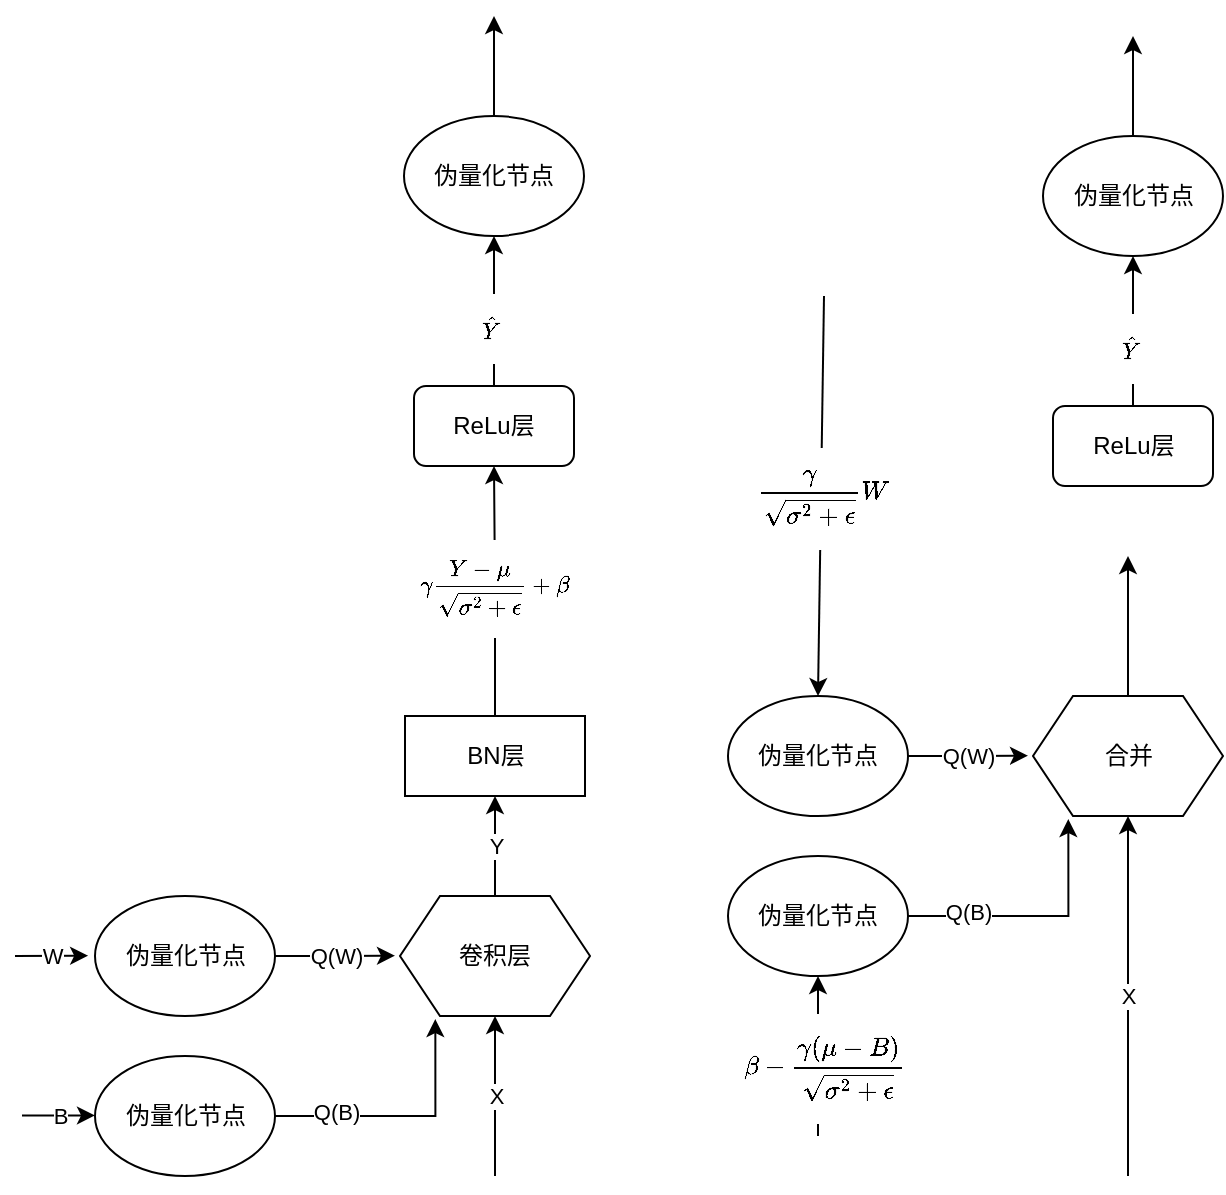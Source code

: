 <mxfile version="22.1.11" type="github">
  <diagram name="第 1 页" id="X9jvzgMZtcE-ZR-s-Yis">
    <mxGraphModel dx="1434" dy="746" grid="1" gridSize="10" guides="1" tooltips="1" connect="1" arrows="1" fold="1" page="1" pageScale="1" pageWidth="827" pageHeight="1169" math="1" shadow="0">
      <root>
        <mxCell id="0" />
        <mxCell id="1" parent="0" />
        <mxCell id="bzvXZ9JU_XJJX3I2Di7V-11" value="Y" style="edgeStyle=orthogonalEdgeStyle;rounded=0;orthogonalLoop=1;jettySize=auto;html=1;exitX=0.5;exitY=0;exitDx=0;exitDy=0;entryX=0.5;entryY=1;entryDx=0;entryDy=0;" edge="1" parent="1" source="bzvXZ9JU_XJJX3I2Di7V-1" target="bzvXZ9JU_XJJX3I2Di7V-3">
          <mxGeometry x="0.012" relative="1" as="geometry">
            <mxPoint as="offset" />
          </mxGeometry>
        </mxCell>
        <mxCell id="bzvXZ9JU_XJJX3I2Di7V-1" value="卷积层" style="shape=hexagon;perimeter=hexagonPerimeter2;whiteSpace=wrap;html=1;fixedSize=1;" vertex="1" parent="1">
          <mxGeometry x="223" y="610" width="95" height="60" as="geometry" />
        </mxCell>
        <mxCell id="bzvXZ9JU_XJJX3I2Di7V-14" style="edgeStyle=orthogonalEdgeStyle;rounded=0;orthogonalLoop=1;jettySize=auto;html=1;exitX=0.5;exitY=0;exitDx=0;exitDy=0;entryX=0.5;entryY=1;entryDx=0;entryDy=0;" edge="1" parent="1" source="bzvXZ9JU_XJJX3I2Di7V-2" target="bzvXZ9JU_XJJX3I2Di7V-4">
          <mxGeometry relative="1" as="geometry" />
        </mxCell>
        <mxCell id="bzvXZ9JU_XJJX3I2Di7V-27" value="&lt;font style=&quot;font-size: 10px;&quot;&gt;$$ \hat Y$$&lt;/font&gt;" style="edgeLabel;html=1;align=center;verticalAlign=middle;resizable=0;points=[];" vertex="1" connectable="0" parent="bzvXZ9JU_XJJX3I2Di7V-14">
          <mxGeometry x="-0.221" y="2" relative="1" as="geometry">
            <mxPoint as="offset" />
          </mxGeometry>
        </mxCell>
        <mxCell id="bzvXZ9JU_XJJX3I2Di7V-2" value="ReLu层" style="rounded=1;whiteSpace=wrap;html=1;" vertex="1" parent="1">
          <mxGeometry x="230" y="355" width="80" height="40" as="geometry" />
        </mxCell>
        <mxCell id="bzvXZ9JU_XJJX3I2Di7V-12" style="edgeStyle=orthogonalEdgeStyle;rounded=0;orthogonalLoop=1;jettySize=auto;html=1;exitX=0.5;exitY=0;exitDx=0;exitDy=0;entryX=0.5;entryY=1;entryDx=0;entryDy=0;" edge="1" parent="1" source="bzvXZ9JU_XJJX3I2Di7V-3" target="bzvXZ9JU_XJJX3I2Di7V-2">
          <mxGeometry relative="1" as="geometry" />
        </mxCell>
        <mxCell id="bzvXZ9JU_XJJX3I2Di7V-23" value="&lt;div style=&quot;font-family: Consolas, &amp;quot;Courier New&amp;quot;, monospace; line-height: 19px;&quot;&gt;&lt;span style=&quot;background-color: rgb(255, 255, 255);&quot;&gt;&lt;font style=&quot;font-size: 10px;&quot;&gt;$$\gamma \frac{Y-\mu}{\sqrt{\sigma^2+\epsilon}}+\beta$$&lt;/font&gt;&lt;/span&gt;&lt;/div&gt;" style="edgeLabel;html=1;align=center;verticalAlign=middle;resizable=0;points=[];" vertex="1" connectable="0" parent="bzvXZ9JU_XJJX3I2Di7V-12">
          <mxGeometry x="0.028" relative="1" as="geometry">
            <mxPoint as="offset" />
          </mxGeometry>
        </mxCell>
        <mxCell id="bzvXZ9JU_XJJX3I2Di7V-3" value="BN层" style="rounded=0;whiteSpace=wrap;html=1;" vertex="1" parent="1">
          <mxGeometry x="225.5" y="520" width="90" height="40" as="geometry" />
        </mxCell>
        <mxCell id="bzvXZ9JU_XJJX3I2Di7V-15" style="edgeStyle=orthogonalEdgeStyle;rounded=0;orthogonalLoop=1;jettySize=auto;html=1;exitX=0.5;exitY=0;exitDx=0;exitDy=0;" edge="1" parent="1" source="bzvXZ9JU_XJJX3I2Di7V-4">
          <mxGeometry relative="1" as="geometry">
            <mxPoint x="270" y="170" as="targetPoint" />
          </mxGeometry>
        </mxCell>
        <mxCell id="bzvXZ9JU_XJJX3I2Di7V-4" value="伪量化节点" style="ellipse;whiteSpace=wrap;html=1;" vertex="1" parent="1">
          <mxGeometry x="225" y="220" width="90" height="60" as="geometry" />
        </mxCell>
        <mxCell id="bzvXZ9JU_XJJX3I2Di7V-16" value="Q(W)" style="edgeStyle=orthogonalEdgeStyle;rounded=0;orthogonalLoop=1;jettySize=auto;html=1;exitX=1;exitY=0.5;exitDx=0;exitDy=0;" edge="1" parent="1" source="bzvXZ9JU_XJJX3I2Di7V-5">
          <mxGeometry relative="1" as="geometry">
            <mxPoint x="220.5" y="639.824" as="targetPoint" />
          </mxGeometry>
        </mxCell>
        <mxCell id="bzvXZ9JU_XJJX3I2Di7V-5" value="伪量化节点" style="ellipse;whiteSpace=wrap;html=1;" vertex="1" parent="1">
          <mxGeometry x="70.5" y="610" width="90" height="60" as="geometry" />
        </mxCell>
        <mxCell id="bzvXZ9JU_XJJX3I2Di7V-17" value="W" style="endArrow=classic;html=1;rounded=0;entryX=-0.038;entryY=0.497;entryDx=0;entryDy=0;entryPerimeter=0;" edge="1" parent="1" target="bzvXZ9JU_XJJX3I2Di7V-5">
          <mxGeometry width="50" height="50" relative="1" as="geometry">
            <mxPoint x="30.5" y="640" as="sourcePoint" />
            <mxPoint x="60.5" y="630" as="targetPoint" />
          </mxGeometry>
        </mxCell>
        <mxCell id="bzvXZ9JU_XJJX3I2Di7V-20" value="X" style="endArrow=classic;html=1;rounded=0;entryX=0.5;entryY=1;entryDx=0;entryDy=0;" edge="1" parent="1" target="bzvXZ9JU_XJJX3I2Di7V-1">
          <mxGeometry width="50" height="50" relative="1" as="geometry">
            <mxPoint x="270.5" y="750" as="sourcePoint" />
            <mxPoint x="290.5" y="730" as="targetPoint" />
          </mxGeometry>
        </mxCell>
        <mxCell id="bzvXZ9JU_XJJX3I2Di7V-28" value="伪量化节点" style="ellipse;whiteSpace=wrap;html=1;" vertex="1" parent="1">
          <mxGeometry x="70.5" y="690" width="90" height="60" as="geometry" />
        </mxCell>
        <mxCell id="bzvXZ9JU_XJJX3I2Di7V-29" value="B" style="endArrow=classic;html=1;rounded=0;entryX=-0.038;entryY=0.497;entryDx=0;entryDy=0;entryPerimeter=0;" edge="1" parent="1">
          <mxGeometry width="50" height="50" relative="1" as="geometry">
            <mxPoint x="34" y="719.71" as="sourcePoint" />
            <mxPoint x="70.5" y="719.71" as="targetPoint" />
          </mxGeometry>
        </mxCell>
        <mxCell id="bzvXZ9JU_XJJX3I2Di7V-30" style="edgeStyle=orthogonalEdgeStyle;rounded=0;orthogonalLoop=1;jettySize=auto;html=1;exitX=1;exitY=0.5;exitDx=0;exitDy=0;entryX=0.186;entryY=1.026;entryDx=0;entryDy=0;entryPerimeter=0;" edge="1" parent="1" source="bzvXZ9JU_XJJX3I2Di7V-28" target="bzvXZ9JU_XJJX3I2Di7V-1">
          <mxGeometry relative="1" as="geometry" />
        </mxCell>
        <mxCell id="bzvXZ9JU_XJJX3I2Di7V-31" value="Q(B)" style="edgeLabel;html=1;align=center;verticalAlign=middle;resizable=0;points=[];" vertex="1" connectable="0" parent="bzvXZ9JU_XJJX3I2Di7V-30">
          <mxGeometry x="-0.53" y="2" relative="1" as="geometry">
            <mxPoint as="offset" />
          </mxGeometry>
        </mxCell>
        <mxCell id="bzvXZ9JU_XJJX3I2Di7V-50" style="edgeStyle=orthogonalEdgeStyle;rounded=0;orthogonalLoop=1;jettySize=auto;html=1;exitX=0.5;exitY=0;exitDx=0;exitDy=0;" edge="1" parent="1" source="bzvXZ9JU_XJJX3I2Di7V-33">
          <mxGeometry relative="1" as="geometry">
            <mxPoint x="587" y="440.0" as="targetPoint" />
          </mxGeometry>
        </mxCell>
        <mxCell id="bzvXZ9JU_XJJX3I2Di7V-33" value="合并" style="shape=hexagon;perimeter=hexagonPerimeter2;whiteSpace=wrap;html=1;fixedSize=1;" vertex="1" parent="1">
          <mxGeometry x="539.5" y="510" width="95" height="60" as="geometry" />
        </mxCell>
        <mxCell id="bzvXZ9JU_XJJX3I2Di7V-34" style="edgeStyle=orthogonalEdgeStyle;rounded=0;orthogonalLoop=1;jettySize=auto;html=1;exitX=0.5;exitY=0;exitDx=0;exitDy=0;entryX=0.5;entryY=1;entryDx=0;entryDy=0;" edge="1" parent="1" source="bzvXZ9JU_XJJX3I2Di7V-36" target="bzvXZ9JU_XJJX3I2Di7V-41">
          <mxGeometry relative="1" as="geometry" />
        </mxCell>
        <mxCell id="bzvXZ9JU_XJJX3I2Di7V-35" value="&lt;font style=&quot;font-size: 10px;&quot;&gt;$$ \hat Y$$&lt;/font&gt;" style="edgeLabel;html=1;align=center;verticalAlign=middle;resizable=0;points=[];" vertex="1" connectable="0" parent="bzvXZ9JU_XJJX3I2Di7V-34">
          <mxGeometry x="-0.221" y="2" relative="1" as="geometry">
            <mxPoint as="offset" />
          </mxGeometry>
        </mxCell>
        <mxCell id="bzvXZ9JU_XJJX3I2Di7V-36" value="ReLu层" style="rounded=1;whiteSpace=wrap;html=1;" vertex="1" parent="1">
          <mxGeometry x="549.5" y="365" width="80" height="40" as="geometry" />
        </mxCell>
        <mxCell id="bzvXZ9JU_XJJX3I2Di7V-40" style="edgeStyle=orthogonalEdgeStyle;rounded=0;orthogonalLoop=1;jettySize=auto;html=1;exitX=0.5;exitY=0;exitDx=0;exitDy=0;" edge="1" parent="1" source="bzvXZ9JU_XJJX3I2Di7V-41">
          <mxGeometry relative="1" as="geometry">
            <mxPoint x="589.5" y="180" as="targetPoint" />
          </mxGeometry>
        </mxCell>
        <mxCell id="bzvXZ9JU_XJJX3I2Di7V-41" value="伪量化节点" style="ellipse;whiteSpace=wrap;html=1;" vertex="1" parent="1">
          <mxGeometry x="544.5" y="230" width="90" height="60" as="geometry" />
        </mxCell>
        <mxCell id="bzvXZ9JU_XJJX3I2Di7V-42" value="Q(W)" style="edgeStyle=orthogonalEdgeStyle;rounded=0;orthogonalLoop=1;jettySize=auto;html=1;exitX=1;exitY=0.5;exitDx=0;exitDy=0;" edge="1" parent="1" source="bzvXZ9JU_XJJX3I2Di7V-43">
          <mxGeometry relative="1" as="geometry">
            <mxPoint x="537" y="539.824" as="targetPoint" />
          </mxGeometry>
        </mxCell>
        <mxCell id="bzvXZ9JU_XJJX3I2Di7V-43" value="伪量化节点" style="ellipse;whiteSpace=wrap;html=1;" vertex="1" parent="1">
          <mxGeometry x="387" y="510" width="90" height="60" as="geometry" />
        </mxCell>
        <mxCell id="bzvXZ9JU_XJJX3I2Di7V-45" value="X" style="endArrow=classic;html=1;rounded=0;entryX=0.5;entryY=1;entryDx=0;entryDy=0;" edge="1" parent="1" target="bzvXZ9JU_XJJX3I2Di7V-33">
          <mxGeometry width="50" height="50" relative="1" as="geometry">
            <mxPoint x="587" y="750" as="sourcePoint" />
            <mxPoint x="607" y="630" as="targetPoint" />
          </mxGeometry>
        </mxCell>
        <mxCell id="bzvXZ9JU_XJJX3I2Di7V-46" value="伪量化节点" style="ellipse;whiteSpace=wrap;html=1;" vertex="1" parent="1">
          <mxGeometry x="387" y="590" width="90" height="60" as="geometry" />
        </mxCell>
        <mxCell id="bzvXZ9JU_XJJX3I2Di7V-48" style="edgeStyle=orthogonalEdgeStyle;rounded=0;orthogonalLoop=1;jettySize=auto;html=1;exitX=1;exitY=0.5;exitDx=0;exitDy=0;entryX=0.186;entryY=1.026;entryDx=0;entryDy=0;entryPerimeter=0;" edge="1" parent="1" source="bzvXZ9JU_XJJX3I2Di7V-46" target="bzvXZ9JU_XJJX3I2Di7V-33">
          <mxGeometry relative="1" as="geometry" />
        </mxCell>
        <mxCell id="bzvXZ9JU_XJJX3I2Di7V-49" value="Q(B)" style="edgeLabel;html=1;align=center;verticalAlign=middle;resizable=0;points=[];" vertex="1" connectable="0" parent="bzvXZ9JU_XJJX3I2Di7V-48">
          <mxGeometry x="-0.53" y="2" relative="1" as="geometry">
            <mxPoint as="offset" />
          </mxGeometry>
        </mxCell>
        <mxCell id="bzvXZ9JU_XJJX3I2Di7V-51" value="" style="endArrow=classic;html=1;rounded=0;entryX=0.5;entryY=0;entryDx=0;entryDy=0;" edge="1" parent="1" target="bzvXZ9JU_XJJX3I2Di7V-43">
          <mxGeometry width="50" height="50" relative="1" as="geometry">
            <mxPoint x="435" y="310" as="sourcePoint" />
            <mxPoint x="330" y="390" as="targetPoint" />
          </mxGeometry>
        </mxCell>
        <mxCell id="bzvXZ9JU_XJJX3I2Di7V-52" value="&lt;div style=&quot;font-family: Consolas, &amp;quot;Courier New&amp;quot;, monospace; line-height: 19px;&quot;&gt;&lt;span style=&quot;background-color: rgb(255, 255, 255);&quot;&gt;&lt;font style=&quot;font-size: 11px;&quot;&gt;$$\frac{\gamma }{\sqrt{\sigma^2+\epsilon}}W$$&lt;/font&gt;&lt;/span&gt;&lt;/div&gt;" style="edgeLabel;html=1;align=center;verticalAlign=middle;resizable=0;points=[];" vertex="1" connectable="0" parent="bzvXZ9JU_XJJX3I2Di7V-51">
          <mxGeometry x="-0.314" y="-2" relative="1" as="geometry">
            <mxPoint x="2" y="32" as="offset" />
          </mxGeometry>
        </mxCell>
        <mxCell id="bzvXZ9JU_XJJX3I2Di7V-56" value="" style="endArrow=classic;html=1;rounded=0;entryX=0.5;entryY=1;entryDx=0;entryDy=0;" edge="1" parent="1" target="bzvXZ9JU_XJJX3I2Di7V-46">
          <mxGeometry width="50" height="50" relative="1" as="geometry">
            <mxPoint x="432" y="730" as="sourcePoint" />
            <mxPoint x="327" y="630" as="targetPoint" />
          </mxGeometry>
        </mxCell>
        <mxCell id="bzvXZ9JU_XJJX3I2Di7V-57" value="&lt;div style=&quot;font-family: Consolas, &amp;quot;Courier New&amp;quot;, monospace; line-height: 19px;&quot;&gt;&lt;font style=&quot;font-size: 11px;&quot;&gt;$$\beta-\frac{\gamma (\mu - B)}{\sqrt{\sigma^2+\epsilon}}$$&lt;/font&gt;&lt;/div&gt;" style="edgeLabel;html=1;align=center;verticalAlign=middle;resizable=0;points=[];labelBackgroundColor=default;" vertex="1" connectable="0" parent="bzvXZ9JU_XJJX3I2Di7V-56">
          <mxGeometry x="-0.154" y="2" relative="1" as="geometry">
            <mxPoint x="5" as="offset" />
          </mxGeometry>
        </mxCell>
      </root>
    </mxGraphModel>
  </diagram>
</mxfile>
